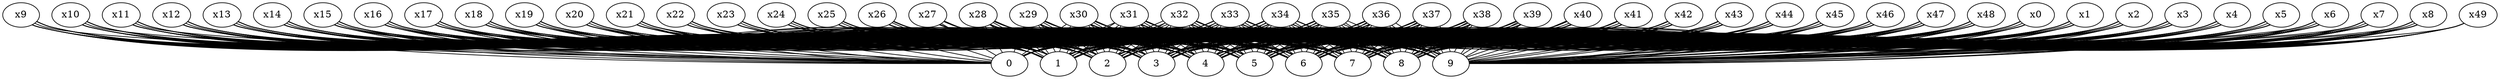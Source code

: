graph {
    0x0 [weight=0,]
    0x1 [weight=28,]
    0x2 [weight=49,]
    0x3 [weight=100,]
    0x4 [weight=152,]
    0x5 [weight=191,]
    0x6 [weight=207,]
    0x7 [weight=283,]
    0x8 [weight=320,]
    0x9 [weight=364,]
    0x10 [weight=331,]
    0x11 [weight=341,]
    0x12 [weight=361,]
    0x13 [weight=365,]
    0x14 [weight=393,]
    0x15 [weight=462,]
    0x16 [weight=462,]
    0x17 [weight=553,]
    0x18 [weight=612,]
    0x19 [weight=636,]
    0x20 [weight=638,]
    0x21 [weight=738,]
    0x22 [weight=776,]
    0x23 [weight=803,]
    0x24 [weight=861,]
    0x25 [weight=902,]
    0x26 [weight=943,]
    0x27 [weight=1015,]
    0x28 [weight=1059,]
    0x29 [weight=1040,]
    0x30 [weight=1067,]
    0x31 [weight=1048,]
    0x32 [weight=1035,]
    0x33 [weight=1042,]
    0x34 [weight=1110,]
    0x35 [weight=1181,]
    0x36 [weight=1191,]
    0x37 [weight=1193,]
    0x38 [weight=1286,]
    0x39 [weight=1369,]
    0x40 [weight=1390,]
    0x41 [weight=1403,]
    0x42 [weight=1442,]
    0x43 [weight=1494,]
    0x44 [weight=1476,]
    0x45 [weight=1551,]
    0x46 [weight=1627,]
    0x47 [weight=1661,]
    0x48 [weight=1614,]
    0x49 [weight=1696,]
    1x0 [weight=96,]
    1x1 [weight=34,]
    1x2 [weight=50,]
    1x3 [weight=146,]
    1x4 [weight=170,]
    1x5 [weight=181,]
    1x6 [weight=208,]
    1x7 [weight=273,]
    1x8 [weight=287,]
    1x9 [weight=307,]
    1x10 [weight=305,]
    1x11 [weight=329,]
    1x12 [weight=360,]
    1x13 [weight=395,]
    1x14 [weight=408,]
    1x15 [weight=483,]
    1x16 [weight=504,]
    1x17 [weight=519,]
    1x18 [weight=555,]
    1x19 [weight=596,]
    1x20 [weight=639,]
    1x21 [weight=693,]
    1x22 [weight=722,]
    1x23 [weight=771,]
    1x24 [weight=822,]
    1x25 [weight=882,]
    1x26 [weight=915,]
    1x27 [weight=956,]
    1x28 [weight=1025,]
    1x29 [weight=1032,]
    1x30 [weight=1041,]
    1x31 [weight=1053,]
    1x32 [weight=1030,]
    1x33 [weight=1067,]
    1x34 [weight=1113,]
    1x35 [weight=1165,]
    1x36 [weight=1247,]
    1x37 [weight=1262,]
    1x38 [weight=1297,]
    1x39 [weight=1347,]
    1x40 [weight=1385,]
    1x41 [weight=1397,]
    1x42 [weight=1438,]
    1x43 [weight=1465,]
    1x44 [weight=1468,]
    1x45 [weight=1517,]
    1x46 [weight=1573,]
    1x47 [weight=1581,]
    1x48 [weight=1598,]
    1x49 [weight=1610,]
    2x0 [weight=98,]
    2x1 [weight=60,]
    2x2 [weight=85,]
    2x3 [weight=87,]
    2x4 [weight=126,]
    2x5 [weight=183,]
    2x6 [weight=242,]
    2x7 [weight=280,]
    2x8 [weight=270,]
    2x9 [weight=267,]
    2x10 [weight=284,]
    2x11 [weight=299,]
    2x12 [weight=358,]
    2x13 [weight=395,]
    2x14 [weight=399,]
    2x15 [weight=442,]
    2x16 [weight=471,]
    2x17 [weight=534,]
    2x18 [weight=540,]
    2x19 [weight=566,]
    2x20 [weight=632,]
    2x21 [weight=703,]
    2x22 [weight=749,]
    2x23 [weight=783,]
    2x24 [weight=797,]
    2x25 [weight=872,]
    2x26 [weight=944,]
    2x27 [weight=939,]
    2x28 [weight=980,]
    2x29 [weight=986,]
    2x30 [weight=956,]
    2x31 [weight=957,]
    2x32 [weight=978,]
    2x33 [weight=1024,]
    2x34 [weight=1109,]
    2x35 [weight=1195,]
    2x36 [weight=1198,]
    2x37 [weight=1210,]
    2x38 [weight=1282,]
    2x39 [weight=1338,]
    2x40 [weight=1322,]
    2x41 [weight=1368,]
    2x42 [weight=1442,]
    2x43 [weight=1475,]
    2x44 [weight=1482,]
    2x45 [weight=1490,]
    2x46 [weight=1535,]
    2x47 [weight=1537,]
    2x48 [weight=1560,]
    2x49 [weight=1595,]
    3x0 [weight=132,]
    3x1 [weight=62,]
    3x2 [weight=63,]
    3x3 [weight=119,]
    3x4 [weight=162,]
    3x5 [weight=182,]
    3x6 [weight=205,]
    3x7 [weight=247,]
    3x8 [weight=247,]
    3x9 [weight=251,]
    3x10 [weight=262,]
    3x11 [weight=321,]
    3x12 [weight=380,]
    3x13 [weight=416,]
    3x14 [weight=459,]
    3x15 [weight=464,]
    3x16 [weight=486,]
    3x17 [weight=572,]
    3x18 [weight=557,]
    3x19 [weight=622,]
    3x20 [weight=623,]
    3x21 [weight=706,]
    3x22 [weight=740,]
    3x23 [weight=779,]
    3x24 [weight=814,]
    3x25 [weight=854,]
    3x26 [weight=875,]
    3x27 [weight=918,]
    3x28 [weight=925,]
    3x29 [weight=926,]
    3x30 [weight=952,]
    3x31 [weight=994,]
    3x32 [weight=1045,]
    3x33 [weight=1057,]
    3x34 [weight=1062,]
    3x35 [weight=1152,]
    3x36 [weight=1239,]
    3x37 [weight=1235,]
    3x38 [weight=1333,]
    3x39 [weight=1314,]
    3x40 [weight=1309,]
    3x41 [weight=1297,]
    3x42 [weight=1371,]
    3x43 [weight=1410,]
    3x44 [weight=1466,]
    3x45 [weight=1519,]
    3x46 [weight=1536,]
    3x47 [weight=1537,]
    3x48 [weight=1583,]
    3x49 [weight=1584,]
    4x0 [weight=205,]
    4x1 [weight=144,]
    4x2 [weight=118,]
    4x3 [weight=135,]
    4x4 [weight=158,]
    4x5 [weight=184,]
    4x6 [weight=192,]
    4x7 [weight=241,]
    4x8 [weight=248,]
    4x9 [weight=327,]
    4x10 [weight=327,]
    4x11 [weight=347,]
    4x12 [weight=348,]
    4x13 [weight=354,]
    4x14 [weight=413,]
    4x15 [weight=505,]
    4x16 [weight=490,]
    4x17 [weight=562,]
    4x18 [weight=579,]
    4x19 [weight=658,]
    4x20 [weight=696,]
    4x21 [weight=709,]
    4x22 [weight=769,]
    4x23 [weight=811,]
    4x24 [weight=825,]
    4x25 [weight=921,]
    4x26 [weight=951,]
    4x27 [weight=970,]
    4x28 [weight=936,]
    4x29 [weight=949,]
    4x30 [weight=961,]
    4x31 [weight=989,]
    4x32 [weight=1028,]
    4x33 [weight=1034,]
    4x34 [weight=1053,]
    4x35 [weight=1119,]
    4x36 [weight=1194,]
    4x37 [weight=1209,]
    4x38 [weight=1257,]
    4x39 [weight=1266,]
    4x40 [weight=1271,]
    4x41 [weight=1291,]
    4x42 [weight=1362,]
    4x43 [weight=1395,]
    4x44 [weight=1452,]
    4x45 [weight=1482,]
    4x46 [weight=1532,]
    4x47 [weight=1561,]
    4x48 [weight=1630,]
    4x49 [weight=1652,]
    5x0 [weight=241,]
    5x1 [weight=208,]
    5x2 [weight=130,]
    5x3 [weight=193,]
    5x4 [weight=170,]
    5x5 [weight=170,]
    5x6 [weight=190,]
    5x7 [weight=281,]
    5x8 [weight=251,]
    5x9 [weight=281,]
    5x10 [weight=354,]
    5x11 [weight=401,]
    5x12 [weight=425,]
    5x13 [weight=363,]
    5x14 [weight=439,]
    5x15 [weight=531,]
    5x16 [weight=581,]
    5x17 [weight=549,]
    5x18 [weight=619,]
    5x19 [weight=623,]
    5x20 [weight=653,]
    5x21 [weight=723,]
    5x22 [weight=788,]
    5x23 [weight=866,]
    5x24 [weight=919,]
    5x25 [weight=948,]
    5x26 [weight=1008,]
    5x27 [weight=973,]
    5x28 [weight=970,]
    5x29 [weight=957,]
    5x30 [weight=1007,]
    5x31 [weight=1039,]
    5x32 [weight=1060,]
    5x33 [weight=1069,]
    5x34 [weight=1090,]
    5x35 [weight=1111,]
    5x36 [weight=1126,]
    5x37 [weight=1182,]
    5x38 [weight=1196,]
    5x39 [weight=1216,]
    5x40 [weight=1254,]
    5x41 [weight=1265,]
    5x42 [weight=1303,]
    5x43 [weight=1342,]
    5x44 [weight=1407,]
    5x45 [weight=1468,]
    5x46 [weight=1510,]
    5x47 [weight=1528,]
    5x48 [weight=1552,]
    5x49 [weight=1620,]
    6x0 [weight=241,]
    6x1 [weight=232,]
    6x2 [weight=221,]
    6x3 [weight=219,]
    6x4 [weight=206,]
    6x5 [weight=237,]
    6x6 [weight=201,]
    6x7 [weight=267,]
    6x8 [weight=292,]
    6x9 [weight=353,]
    6x10 [weight=394,]
    6x11 [weight=399,]
    6x12 [weight=394,]
    6x13 [weight=374,]
    6x14 [weight=444,]
    6x15 [weight=497,]
    6x16 [weight=534,]
    6x17 [weight=542,]
    6x18 [weight=637,]
    6x19 [weight=626,]
    6x20 [weight=694,]
    6x21 [weight=734,]
    6x22 [weight=806,]
    6x23 [weight=868,]
    6x24 [weight=912,]
    6x25 [weight=922,]
    6x26 [weight=953,]
    6x27 [weight=974,]
    6x28 [weight=993,]
    6x29 [weight=997,]
    6x30 [weight=1048,]
    6x31 [weight=1086,]
    6x32 [weight=1108,]
    6x33 [weight=1075,]
    6x34 [weight=1092,]
    6x35 [weight=1149,]
    6x36 [weight=1204,]
    6x37 [weight=1271,]
    6x38 [weight=1243,]
    6x39 [weight=1301,]
    6x40 [weight=1283,]
    6x41 [weight=1295,]
    6x42 [weight=1345,]
    6x43 [weight=1357,]
    6x44 [weight=1421,]
    6x45 [weight=1468,]
    6x46 [weight=1511,]
    6x47 [weight=1517,]
    6x48 [weight=1549,]
    6x49 [weight=1613,]
    7x0 [weight=314,]
    7x1 [weight=263,]
    7x2 [weight=285,]
    7x3 [weight=255,]
    7x4 [weight=274,]
    7x5 [weight=269,]
    7x6 [weight=234,]
    7x7 [weight=283,]
    7x8 [weight=363,]
    7x9 [weight=354,]
    7x10 [weight=404,]
    7x11 [weight=441,]
    7x12 [weight=430,]
    7x13 [weight=416,]
    7x14 [weight=432,]
    7x15 [weight=435,]
    7x16 [weight=533,]
    7x17 [weight=561,]
    7x18 [weight=623,]
    7x19 [weight=653,]
    7x20 [weight=683,]
    7x21 [weight=771,]
    7x22 [weight=842,]
    7x23 [weight=880,]
    7x24 [weight=910,]
    7x25 [weight=931,]
    7x26 [weight=1007,]
    7x27 [weight=1015,]
    7x28 [weight=1004,]
    7x29 [weight=1030,]
    7x30 [weight=1078,]
    7x31 [weight=1092,]
    7x32 [weight=1145,]
    7x33 [weight=1127,]
    7x34 [weight=1137,]
    7x35 [weight=1161,]
    7x36 [weight=1236,]
    7x37 [weight=1277,]
    7x38 [weight=1324,]
    7x39 [weight=1336,]
    7x40 [weight=1320,]
    7x41 [weight=1297,]
    7x42 [weight=1319,]
    7x43 [weight=1333,]
    7x44 [weight=1421,]
    7x45 [weight=1453,]
    7x46 [weight=1472,]
    7x47 [weight=1517,]
    7x48 [weight=1579,]
    7x49 [weight=1622,]
    8x0 [weight=361,]
    8x1 [weight=309,]
    8x2 [weight=307,]
    8x3 [weight=271,]
    8x4 [weight=272,]
    8x5 [weight=290,]
    8x6 [weight=268,]
    8x7 [weight=311,]
    8x8 [weight=380,]
    8x9 [weight=386,]
    8x10 [weight=437,]
    8x11 [weight=441,]
    8x12 [weight=465,]
    8x13 [weight=508,]
    8x14 [weight=514,]
    8x15 [weight=504,]
    8x16 [weight=527,]
    8x17 [weight=613,]
    8x18 [weight=614,]
    8x19 [weight=703,]
    8x20 [weight=730,]
    8x21 [weight=773,]
    8x22 [weight=848,]
    8x23 [weight=924,]
    8x24 [weight=970,]
    8x25 [weight=1021,]
    8x26 [weight=1047,]
    8x27 [weight=1036,]
    8x28 [weight=1068,]
    8x29 [weight=1050,]
    8x30 [weight=1114,]
    8x31 [weight=1136,]
    8x32 [weight=1173,]
    8x33 [weight=1137,]
    8x34 [weight=1140,]
    8x35 [weight=1177,]
    8x36 [weight=1234,]
    8x37 [weight=1278,]
    8x38 [weight=1280,]
    8x39 [weight=1313,]
    8x40 [weight=1347,]
    8x41 [weight=1352,]
    8x42 [weight=1357,]
    8x43 [weight=1395,]
    8x44 [weight=1461,]
    8x45 [weight=1516,]
    8x46 [weight=1535,]
    8x47 [weight=1532,]
    8x48 [weight=1560,]
    8x49 [weight=1658,]
    9x0 [weight=378,]
    9x1 [weight=340,]
    9x2 [weight=347,]
    9x3 [weight=325,]
    9x4 [weight=349,]
    9x5 [weight=311,]
    9x6 [weight=284,]
    9x7 [weight=296,]
    9x8 [weight=341,]
    9x9 [weight=388,]
    9x10 [weight=461,]
    9x11 [weight=493,]
    9x12 [weight=497,]
    9x13 [weight=537,]
    9x14 [weight=544,]
    9x15 [weight=555,]
    9x16 [weight=557,]
    9x17 [weight=587,]
    9x18 [weight=657,]
    9x19 [weight=712,]
    9x20 [weight=767,]
    9x21 [weight=793,]
    9x22 [weight=798,]
    9x23 [weight=886,]
    9x24 [weight=928,]
    9x25 [weight=1006,]
    9x26 [weight=1046,]
    9x27 [weight=1047,]
    9x28 [weight=1065,]
    9x29 [weight=1115,]
    9x30 [weight=1140,]
    9x31 [weight=1138,]
    9x32 [weight=1162,]
    9x33 [weight=1173,]
    9x34 [weight=1201,]
    9x35 [weight=1260,]
    9x36 [weight=1293,]
    9x37 [weight=1287,]
    9x38 [weight=1343,]
    9x39 [weight=1327,]
    9x40 [weight=1342,]
    9x41 [weight=1413,]
    9x42 [weight=1405,]
    9x43 [weight=1472,]
    9x44 [weight=1472,]
    9x45 [weight=1521,]
    9x46 [weight=1556,]
    9x47 [weight=1549,]
    9x48 [weight=1606,]
    9x49 [weight=1684,]
    0x0 -- 0x1
    0x1 -- 0x2
    0x2 -- 0x3
    0x3 -- 0x4
    0x4 -- 0x5
    0x5 -- 0x6
    0x6 -- 0x7
    0x7 -- 0x8
    0x8 -- 0x9
    0x9 -- 0x10
    0x10 -- 0x11
    0x11 -- 0x12
    0x12 -- 0x13
    0x13 -- 0x14
    0x14 -- 0x15
    0x15 -- 0x16
    0x16 -- 0x17
    0x17 -- 0x18
    0x18 -- 0x19
    0x19 -- 0x20
    0x20 -- 0x21
    0x21 -- 0x22
    0x22 -- 0x23
    0x23 -- 0x24
    0x24 -- 0x25
    0x25 -- 0x26
    0x26 -- 0x27
    0x27 -- 0x28
    0x28 -- 0x29
    0x29 -- 0x30
    0x30 -- 0x31
    0x31 -- 0x32
    0x32 -- 0x33
    0x33 -- 0x34
    0x34 -- 0x35
    0x35 -- 0x36
    0x36 -- 0x37
    0x37 -- 0x38
    0x38 -- 0x39
    0x39 -- 0x40
    0x40 -- 0x41
    0x41 -- 0x42
    0x42 -- 0x43
    0x43 -- 0x44
    0x44 -- 0x45
    0x45 -- 0x46
    0x46 -- 0x47
    0x47 -- 0x48
    0x48 -- 0x49
    0x0 -- 1x0
    1x0 -- 1x1
    0x1 -- 1x1
    1x1 -- 1x2
    0x2 -- 1x2
    1x2 -- 1x3
    0x3 -- 1x3
    1x3 -- 1x4
    0x4 -- 1x4
    1x4 -- 1x5
    0x5 -- 1x5
    1x5 -- 1x6
    0x6 -- 1x6
    1x6 -- 1x7
    0x7 -- 1x7
    1x7 -- 1x8
    0x8 -- 1x8
    1x8 -- 1x9
    0x9 -- 1x9
    1x9 -- 1x10
    0x10 -- 1x10
    1x10 -- 1x11
    0x11 -- 1x11
    1x11 -- 1x12
    0x12 -- 1x12
    1x12 -- 1x13
    0x13 -- 1x13
    1x13 -- 1x14
    0x14 -- 1x14
    1x14 -- 1x15
    0x15 -- 1x15
    1x15 -- 1x16
    0x16 -- 1x16
    1x16 -- 1x17
    0x17 -- 1x17
    1x17 -- 1x18
    0x18 -- 1x18
    1x18 -- 1x19
    0x19 -- 1x19
    1x19 -- 1x20
    0x20 -- 1x20
    1x20 -- 1x21
    0x21 -- 1x21
    1x21 -- 1x22
    0x22 -- 1x22
    1x22 -- 1x23
    0x23 -- 1x23
    1x23 -- 1x24
    0x24 -- 1x24
    1x24 -- 1x25
    0x25 -- 1x25
    1x25 -- 1x26
    0x26 -- 1x26
    1x26 -- 1x27
    0x27 -- 1x27
    1x27 -- 1x28
    0x28 -- 1x28
    1x28 -- 1x29
    0x29 -- 1x29
    1x29 -- 1x30
    0x30 -- 1x30
    1x30 -- 1x31
    0x31 -- 1x31
    1x31 -- 1x32
    0x32 -- 1x32
    1x32 -- 1x33
    0x33 -- 1x33
    1x33 -- 1x34
    0x34 -- 1x34
    1x34 -- 1x35
    0x35 -- 1x35
    1x35 -- 1x36
    0x36 -- 1x36
    1x36 -- 1x37
    0x37 -- 1x37
    1x37 -- 1x38
    0x38 -- 1x38
    1x38 -- 1x39
    0x39 -- 1x39
    1x39 -- 1x40
    0x40 -- 1x40
    1x40 -- 1x41
    0x41 -- 1x41
    1x41 -- 1x42
    0x42 -- 1x42
    1x42 -- 1x43
    0x43 -- 1x43
    1x43 -- 1x44
    0x44 -- 1x44
    1x44 -- 1x45
    0x45 -- 1x45
    1x45 -- 1x46
    0x46 -- 1x46
    1x46 -- 1x47
    0x47 -- 1x47
    1x47 -- 1x48
    0x48 -- 1x48
    1x48 -- 1x49
    0x49 -- 1x49
    1x0 -- 2x0
    2x0 -- 2x1
    1x1 -- 2x1
    2x1 -- 2x2
    1x2 -- 2x2
    2x2 -- 2x3
    1x3 -- 2x3
    2x3 -- 2x4
    1x4 -- 2x4
    2x4 -- 2x5
    1x5 -- 2x5
    2x5 -- 2x6
    1x6 -- 2x6
    2x6 -- 2x7
    1x7 -- 2x7
    2x7 -- 2x8
    1x8 -- 2x8
    2x8 -- 2x9
    1x9 -- 2x9
    2x9 -- 2x10
    1x10 -- 2x10
    2x10 -- 2x11
    1x11 -- 2x11
    2x11 -- 2x12
    1x12 -- 2x12
    2x12 -- 2x13
    1x13 -- 2x13
    2x13 -- 2x14
    1x14 -- 2x14
    2x14 -- 2x15
    1x15 -- 2x15
    2x15 -- 2x16
    1x16 -- 2x16
    2x16 -- 2x17
    1x17 -- 2x17
    2x17 -- 2x18
    1x18 -- 2x18
    2x18 -- 2x19
    1x19 -- 2x19
    2x19 -- 2x20
    1x20 -- 2x20
    2x20 -- 2x21
    1x21 -- 2x21
    2x21 -- 2x22
    1x22 -- 2x22
    2x22 -- 2x23
    1x23 -- 2x23
    2x23 -- 2x24
    1x24 -- 2x24
    2x24 -- 2x25
    1x25 -- 2x25
    2x25 -- 2x26
    1x26 -- 2x26
    2x26 -- 2x27
    1x27 -- 2x27
    2x27 -- 2x28
    1x28 -- 2x28
    2x28 -- 2x29
    1x29 -- 2x29
    2x29 -- 2x30
    1x30 -- 2x30
    2x30 -- 2x31
    1x31 -- 2x31
    2x31 -- 2x32
    1x32 -- 2x32
    2x32 -- 2x33
    1x33 -- 2x33
    2x33 -- 2x34
    1x34 -- 2x34
    2x34 -- 2x35
    1x35 -- 2x35
    2x35 -- 2x36
    1x36 -- 2x36
    2x36 -- 2x37
    1x37 -- 2x37
    2x37 -- 2x38
    1x38 -- 2x38
    2x38 -- 2x39
    1x39 -- 2x39
    2x39 -- 2x40
    1x40 -- 2x40
    2x40 -- 2x41
    1x41 -- 2x41
    2x41 -- 2x42
    1x42 -- 2x42
    2x42 -- 2x43
    1x43 -- 2x43
    2x43 -- 2x44
    1x44 -- 2x44
    2x44 -- 2x45
    1x45 -- 2x45
    2x45 -- 2x46
    1x46 -- 2x46
    2x46 -- 2x47
    1x47 -- 2x47
    2x47 -- 2x48
    1x48 -- 2x48
    2x48 -- 2x49
    1x49 -- 2x49
    2x0 -- 3x0
    3x0 -- 3x1
    2x1 -- 3x1
    3x1 -- 3x2
    2x2 -- 3x2
    3x2 -- 3x3
    2x3 -- 3x3
    3x3 -- 3x4
    2x4 -- 3x4
    3x4 -- 3x5
    2x5 -- 3x5
    3x5 -- 3x6
    2x6 -- 3x6
    3x6 -- 3x7
    2x7 -- 3x7
    3x7 -- 3x8
    2x8 -- 3x8
    3x8 -- 3x9
    2x9 -- 3x9
    3x9 -- 3x10
    2x10 -- 3x10
    3x10 -- 3x11
    2x11 -- 3x11
    3x11 -- 3x12
    2x12 -- 3x12
    3x12 -- 3x13
    2x13 -- 3x13
    3x13 -- 3x14
    2x14 -- 3x14
    3x14 -- 3x15
    2x15 -- 3x15
    3x15 -- 3x16
    2x16 -- 3x16
    3x16 -- 3x17
    2x17 -- 3x17
    3x17 -- 3x18
    2x18 -- 3x18
    3x18 -- 3x19
    2x19 -- 3x19
    3x19 -- 3x20
    2x20 -- 3x20
    3x20 -- 3x21
    2x21 -- 3x21
    3x21 -- 3x22
    2x22 -- 3x22
    3x22 -- 3x23
    2x23 -- 3x23
    3x23 -- 3x24
    2x24 -- 3x24
    3x24 -- 3x25
    2x25 -- 3x25
    3x25 -- 3x26
    2x26 -- 3x26
    3x26 -- 3x27
    2x27 -- 3x27
    3x27 -- 3x28
    2x28 -- 3x28
    3x28 -- 3x29
    2x29 -- 3x29
    3x29 -- 3x30
    2x30 -- 3x30
    3x30 -- 3x31
    2x31 -- 3x31
    3x31 -- 3x32
    2x32 -- 3x32
    3x32 -- 3x33
    2x33 -- 3x33
    3x33 -- 3x34
    2x34 -- 3x34
    3x34 -- 3x35
    2x35 -- 3x35
    3x35 -- 3x36
    2x36 -- 3x36
    3x36 -- 3x37
    2x37 -- 3x37
    3x37 -- 3x38
    2x38 -- 3x38
    3x38 -- 3x39
    2x39 -- 3x39
    3x39 -- 3x40
    2x40 -- 3x40
    3x40 -- 3x41
    2x41 -- 3x41
    3x41 -- 3x42
    2x42 -- 3x42
    3x42 -- 3x43
    2x43 -- 3x43
    3x43 -- 3x44
    2x44 -- 3x44
    3x44 -- 3x45
    2x45 -- 3x45
    3x45 -- 3x46
    2x46 -- 3x46
    3x46 -- 3x47
    2x47 -- 3x47
    3x47 -- 3x48
    2x48 -- 3x48
    3x48 -- 3x49
    2x49 -- 3x49
    3x0 -- 4x0
    4x0 -- 4x1
    3x1 -- 4x1
    4x1 -- 4x2
    3x2 -- 4x2
    4x2 -- 4x3
    3x3 -- 4x3
    4x3 -- 4x4
    3x4 -- 4x4
    4x4 -- 4x5
    3x5 -- 4x5
    4x5 -- 4x6
    3x6 -- 4x6
    4x6 -- 4x7
    3x7 -- 4x7
    4x7 -- 4x8
    3x8 -- 4x8
    4x8 -- 4x9
    3x9 -- 4x9
    4x9 -- 4x10
    3x10 -- 4x10
    4x10 -- 4x11
    3x11 -- 4x11
    4x11 -- 4x12
    3x12 -- 4x12
    4x12 -- 4x13
    3x13 -- 4x13
    4x13 -- 4x14
    3x14 -- 4x14
    4x14 -- 4x15
    3x15 -- 4x15
    4x15 -- 4x16
    3x16 -- 4x16
    4x16 -- 4x17
    3x17 -- 4x17
    4x17 -- 4x18
    3x18 -- 4x18
    4x18 -- 4x19
    3x19 -- 4x19
    4x19 -- 4x20
    3x20 -- 4x20
    4x20 -- 4x21
    3x21 -- 4x21
    4x21 -- 4x22
    3x22 -- 4x22
    4x22 -- 4x23
    3x23 -- 4x23
    4x23 -- 4x24
    3x24 -- 4x24
    4x24 -- 4x25
    3x25 -- 4x25
    4x25 -- 4x26
    3x26 -- 4x26
    4x26 -- 4x27
    3x27 -- 4x27
    4x27 -- 4x28
    3x28 -- 4x28
    4x28 -- 4x29
    3x29 -- 4x29
    4x29 -- 4x30
    3x30 -- 4x30
    4x30 -- 4x31
    3x31 -- 4x31
    4x31 -- 4x32
    3x32 -- 4x32
    4x32 -- 4x33
    3x33 -- 4x33
    4x33 -- 4x34
    3x34 -- 4x34
    4x34 -- 4x35
    3x35 -- 4x35
    4x35 -- 4x36
    3x36 -- 4x36
    4x36 -- 4x37
    3x37 -- 4x37
    4x37 -- 4x38
    3x38 -- 4x38
    4x38 -- 4x39
    3x39 -- 4x39
    4x39 -- 4x40
    3x40 -- 4x40
    4x40 -- 4x41
    3x41 -- 4x41
    4x41 -- 4x42
    3x42 -- 4x42
    4x42 -- 4x43
    3x43 -- 4x43
    4x43 -- 4x44
    3x44 -- 4x44
    4x44 -- 4x45
    3x45 -- 4x45
    4x45 -- 4x46
    3x46 -- 4x46
    4x46 -- 4x47
    3x47 -- 4x47
    4x47 -- 4x48
    3x48 -- 4x48
    4x48 -- 4x49
    3x49 -- 4x49
    4x0 -- 5x0
    5x0 -- 5x1
    4x1 -- 5x1
    5x1 -- 5x2
    4x2 -- 5x2
    5x2 -- 5x3
    4x3 -- 5x3
    5x3 -- 5x4
    4x4 -- 5x4
    5x4 -- 5x5
    4x5 -- 5x5
    5x5 -- 5x6
    4x6 -- 5x6
    5x6 -- 5x7
    4x7 -- 5x7
    5x7 -- 5x8
    4x8 -- 5x8
    5x8 -- 5x9
    4x9 -- 5x9
    5x9 -- 5x10
    4x10 -- 5x10
    5x10 -- 5x11
    4x11 -- 5x11
    5x11 -- 5x12
    4x12 -- 5x12
    5x12 -- 5x13
    4x13 -- 5x13
    5x13 -- 5x14
    4x14 -- 5x14
    5x14 -- 5x15
    4x15 -- 5x15
    5x15 -- 5x16
    4x16 -- 5x16
    5x16 -- 5x17
    4x17 -- 5x17
    5x17 -- 5x18
    4x18 -- 5x18
    5x18 -- 5x19
    4x19 -- 5x19
    5x19 -- 5x20
    4x20 -- 5x20
    5x20 -- 5x21
    4x21 -- 5x21
    5x21 -- 5x22
    4x22 -- 5x22
    5x22 -- 5x23
    4x23 -- 5x23
    5x23 -- 5x24
    4x24 -- 5x24
    5x24 -- 5x25
    4x25 -- 5x25
    5x25 -- 5x26
    4x26 -- 5x26
    5x26 -- 5x27
    4x27 -- 5x27
    5x27 -- 5x28
    4x28 -- 5x28
    5x28 -- 5x29
    4x29 -- 5x29
    5x29 -- 5x30
    4x30 -- 5x30
    5x30 -- 5x31
    4x31 -- 5x31
    5x31 -- 5x32
    4x32 -- 5x32
    5x32 -- 5x33
    4x33 -- 5x33
    5x33 -- 5x34
    4x34 -- 5x34
    5x34 -- 5x35
    4x35 -- 5x35
    5x35 -- 5x36
    4x36 -- 5x36
    5x36 -- 5x37
    4x37 -- 5x37
    5x37 -- 5x38
    4x38 -- 5x38
    5x38 -- 5x39
    4x39 -- 5x39
    5x39 -- 5x40
    4x40 -- 5x40
    5x40 -- 5x41
    4x41 -- 5x41
    5x41 -- 5x42
    4x42 -- 5x42
    5x42 -- 5x43
    4x43 -- 5x43
    5x43 -- 5x44
    4x44 -- 5x44
    5x44 -- 5x45
    4x45 -- 5x45
    5x45 -- 5x46
    4x46 -- 5x46
    5x46 -- 5x47
    4x47 -- 5x47
    5x47 -- 5x48
    4x48 -- 5x48
    5x48 -- 5x49
    4x49 -- 5x49
    5x0 -- 6x0
    6x0 -- 6x1
    5x1 -- 6x1
    6x1 -- 6x2
    5x2 -- 6x2
    6x2 -- 6x3
    5x3 -- 6x3
    6x3 -- 6x4
    5x4 -- 6x4
    6x4 -- 6x5
    5x5 -- 6x5
    6x5 -- 6x6
    5x6 -- 6x6
    6x6 -- 6x7
    5x7 -- 6x7
    6x7 -- 6x8
    5x8 -- 6x8
    6x8 -- 6x9
    5x9 -- 6x9
    6x9 -- 6x10
    5x10 -- 6x10
    6x10 -- 6x11
    5x11 -- 6x11
    6x11 -- 6x12
    5x12 -- 6x12
    6x12 -- 6x13
    5x13 -- 6x13
    6x13 -- 6x14
    5x14 -- 6x14
    6x14 -- 6x15
    5x15 -- 6x15
    6x15 -- 6x16
    5x16 -- 6x16
    6x16 -- 6x17
    5x17 -- 6x17
    6x17 -- 6x18
    5x18 -- 6x18
    6x18 -- 6x19
    5x19 -- 6x19
    6x19 -- 6x20
    5x20 -- 6x20
    6x20 -- 6x21
    5x21 -- 6x21
    6x21 -- 6x22
    5x22 -- 6x22
    6x22 -- 6x23
    5x23 -- 6x23
    6x23 -- 6x24
    5x24 -- 6x24
    6x24 -- 6x25
    5x25 -- 6x25
    6x25 -- 6x26
    5x26 -- 6x26
    6x26 -- 6x27
    5x27 -- 6x27
    6x27 -- 6x28
    5x28 -- 6x28
    6x28 -- 6x29
    5x29 -- 6x29
    6x29 -- 6x30
    5x30 -- 6x30
    6x30 -- 6x31
    5x31 -- 6x31
    6x31 -- 6x32
    5x32 -- 6x32
    6x32 -- 6x33
    5x33 -- 6x33
    6x33 -- 6x34
    5x34 -- 6x34
    6x34 -- 6x35
    5x35 -- 6x35
    6x35 -- 6x36
    5x36 -- 6x36
    6x36 -- 6x37
    5x37 -- 6x37
    6x37 -- 6x38
    5x38 -- 6x38
    6x38 -- 6x39
    5x39 -- 6x39
    6x39 -- 6x40
    5x40 -- 6x40
    6x40 -- 6x41
    5x41 -- 6x41
    6x41 -- 6x42
    5x42 -- 6x42
    6x42 -- 6x43
    5x43 -- 6x43
    6x43 -- 6x44
    5x44 -- 6x44
    6x44 -- 6x45
    5x45 -- 6x45
    6x45 -- 6x46
    5x46 -- 6x46
    6x46 -- 6x47
    5x47 -- 6x47
    6x47 -- 6x48
    5x48 -- 6x48
    6x48 -- 6x49
    5x49 -- 6x49
    6x0 -- 7x0
    7x0 -- 7x1
    6x1 -- 7x1
    7x1 -- 7x2
    6x2 -- 7x2
    7x2 -- 7x3
    6x3 -- 7x3
    7x3 -- 7x4
    6x4 -- 7x4
    7x4 -- 7x5
    6x5 -- 7x5
    7x5 -- 7x6
    6x6 -- 7x6
    7x6 -- 7x7
    6x7 -- 7x7
    7x7 -- 7x8
    6x8 -- 7x8
    7x8 -- 7x9
    6x9 -- 7x9
    7x9 -- 7x10
    6x10 -- 7x10
    7x10 -- 7x11
    6x11 -- 7x11
    7x11 -- 7x12
    6x12 -- 7x12
    7x12 -- 7x13
    6x13 -- 7x13
    7x13 -- 7x14
    6x14 -- 7x14
    7x14 -- 7x15
    6x15 -- 7x15
    7x15 -- 7x16
    6x16 -- 7x16
    7x16 -- 7x17
    6x17 -- 7x17
    7x17 -- 7x18
    6x18 -- 7x18
    7x18 -- 7x19
    6x19 -- 7x19
    7x19 -- 7x20
    6x20 -- 7x20
    7x20 -- 7x21
    6x21 -- 7x21
    7x21 -- 7x22
    6x22 -- 7x22
    7x22 -- 7x23
    6x23 -- 7x23
    7x23 -- 7x24
    6x24 -- 7x24
    7x24 -- 7x25
    6x25 -- 7x25
    7x25 -- 7x26
    6x26 -- 7x26
    7x26 -- 7x27
    6x27 -- 7x27
    7x27 -- 7x28
    6x28 -- 7x28
    7x28 -- 7x29
    6x29 -- 7x29
    7x29 -- 7x30
    6x30 -- 7x30
    7x30 -- 7x31
    6x31 -- 7x31
    7x31 -- 7x32
    6x32 -- 7x32
    7x32 -- 7x33
    6x33 -- 7x33
    7x33 -- 7x34
    6x34 -- 7x34
    7x34 -- 7x35
    6x35 -- 7x35
    7x35 -- 7x36
    6x36 -- 7x36
    7x36 -- 7x37
    6x37 -- 7x37
    7x37 -- 7x38
    6x38 -- 7x38
    7x38 -- 7x39
    6x39 -- 7x39
    7x39 -- 7x40
    6x40 -- 7x40
    7x40 -- 7x41
    6x41 -- 7x41
    7x41 -- 7x42
    6x42 -- 7x42
    7x42 -- 7x43
    6x43 -- 7x43
    7x43 -- 7x44
    6x44 -- 7x44
    7x44 -- 7x45
    6x45 -- 7x45
    7x45 -- 7x46
    6x46 -- 7x46
    7x46 -- 7x47
    6x47 -- 7x47
    7x47 -- 7x48
    6x48 -- 7x48
    7x48 -- 7x49
    6x49 -- 7x49
    7x0 -- 8x0
    8x0 -- 8x1
    7x1 -- 8x1
    8x1 -- 8x2
    7x2 -- 8x2
    8x2 -- 8x3
    7x3 -- 8x3
    8x3 -- 8x4
    7x4 -- 8x4
    8x4 -- 8x5
    7x5 -- 8x5
    8x5 -- 8x6
    7x6 -- 8x6
    8x6 -- 8x7
    7x7 -- 8x7
    8x7 -- 8x8
    7x8 -- 8x8
    8x8 -- 8x9
    7x9 -- 8x9
    8x9 -- 8x10
    7x10 -- 8x10
    8x10 -- 8x11
    7x11 -- 8x11
    8x11 -- 8x12
    7x12 -- 8x12
    8x12 -- 8x13
    7x13 -- 8x13
    8x13 -- 8x14
    7x14 -- 8x14
    8x14 -- 8x15
    7x15 -- 8x15
    8x15 -- 8x16
    7x16 -- 8x16
    8x16 -- 8x17
    7x17 -- 8x17
    8x17 -- 8x18
    7x18 -- 8x18
    8x18 -- 8x19
    7x19 -- 8x19
    8x19 -- 8x20
    7x20 -- 8x20
    8x20 -- 8x21
    7x21 -- 8x21
    8x21 -- 8x22
    7x22 -- 8x22
    8x22 -- 8x23
    7x23 -- 8x23
    8x23 -- 8x24
    7x24 -- 8x24
    8x24 -- 8x25
    7x25 -- 8x25
    8x25 -- 8x26
    7x26 -- 8x26
    8x26 -- 8x27
    7x27 -- 8x27
    8x27 -- 8x28
    7x28 -- 8x28
    8x28 -- 8x29
    7x29 -- 8x29
    8x29 -- 8x30
    7x30 -- 8x30
    8x30 -- 8x31
    7x31 -- 8x31
    8x31 -- 8x32
    7x32 -- 8x32
    8x32 -- 8x33
    7x33 -- 8x33
    8x33 -- 8x34
    7x34 -- 8x34
    8x34 -- 8x35
    7x35 -- 8x35
    8x35 -- 8x36
    7x36 -- 8x36
    8x36 -- 8x37
    7x37 -- 8x37
    8x37 -- 8x38
    7x38 -- 8x38
    8x38 -- 8x39
    7x39 -- 8x39
    8x39 -- 8x40
    7x40 -- 8x40
    8x40 -- 8x41
    7x41 -- 8x41
    8x41 -- 8x42
    7x42 -- 8x42
    8x42 -- 8x43
    7x43 -- 8x43
    8x43 -- 8x44
    7x44 -- 8x44
    8x44 -- 8x45
    7x45 -- 8x45
    8x45 -- 8x46
    7x46 -- 8x46
    8x46 -- 8x47
    7x47 -- 8x47
    8x47 -- 8x48
    7x48 -- 8x48
    8x48 -- 8x49
    7x49 -- 8x49
    8x0 -- 9x0
    9x0 -- 9x1
    8x1 -- 9x1
    9x1 -- 9x2
    8x2 -- 9x2
    9x2 -- 9x3
    8x3 -- 9x3
    9x3 -- 9x4
    8x4 -- 9x4
    9x4 -- 9x5
    8x5 -- 9x5
    9x5 -- 9x6
    8x6 -- 9x6
    9x6 -- 9x7
    8x7 -- 9x7
    9x7 -- 9x8
    8x8 -- 9x8
    9x8 -- 9x9
    8x9 -- 9x9
    9x9 -- 9x10
    8x10 -- 9x10
    9x10 -- 9x11
    8x11 -- 9x11
    9x11 -- 9x12
    8x12 -- 9x12
    9x12 -- 9x13
    8x13 -- 9x13
    9x13 -- 9x14
    8x14 -- 9x14
    9x14 -- 9x15
    8x15 -- 9x15
    9x15 -- 9x16
    8x16 -- 9x16
    9x16 -- 9x17
    8x17 -- 9x17
    9x17 -- 9x18
    8x18 -- 9x18
    9x18 -- 9x19
    8x19 -- 9x19
    9x19 -- 9x20
    8x20 -- 9x20
    9x20 -- 9x21
    8x21 -- 9x21
    9x21 -- 9x22
    8x22 -- 9x22
    9x22 -- 9x23
    8x23 -- 9x23
    9x23 -- 9x24
    8x24 -- 9x24
    9x24 -- 9x25
    8x25 -- 9x25
    9x25 -- 9x26
    8x26 -- 9x26
    9x26 -- 9x27
    8x27 -- 9x27
    9x27 -- 9x28
    8x28 -- 9x28
    9x28 -- 9x29
    8x29 -- 9x29
    9x29 -- 9x30
    8x30 -- 9x30
    9x30 -- 9x31
    8x31 -- 9x31
    9x31 -- 9x32
    8x32 -- 9x32
    9x32 -- 9x33
    8x33 -- 9x33
    9x33 -- 9x34
    8x34 -- 9x34
    9x34 -- 9x35
    8x35 -- 9x35
    9x35 -- 9x36
    8x36 -- 9x36
    9x36 -- 9x37
    8x37 -- 9x37
    9x37 -- 9x38
    8x38 -- 9x38
    9x38 -- 9x39
    8x39 -- 9x39
    9x39 -- 9x40
    8x40 -- 9x40
    9x40 -- 9x41
    8x41 -- 9x41
    9x41 -- 9x42
    8x42 -- 9x42
    9x42 -- 9x43
    8x43 -- 9x43
    9x43 -- 9x44
    8x44 -- 9x44
    9x44 -- 9x45
    8x45 -- 9x45
    9x45 -- 9x46
    8x46 -- 9x46
    9x46 -- 9x47
    8x47 -- 9x47
    9x47 -- 9x48
    8x48 -- 9x48
    9x48 -- 9x49
    8x49 -- 9x49
}
